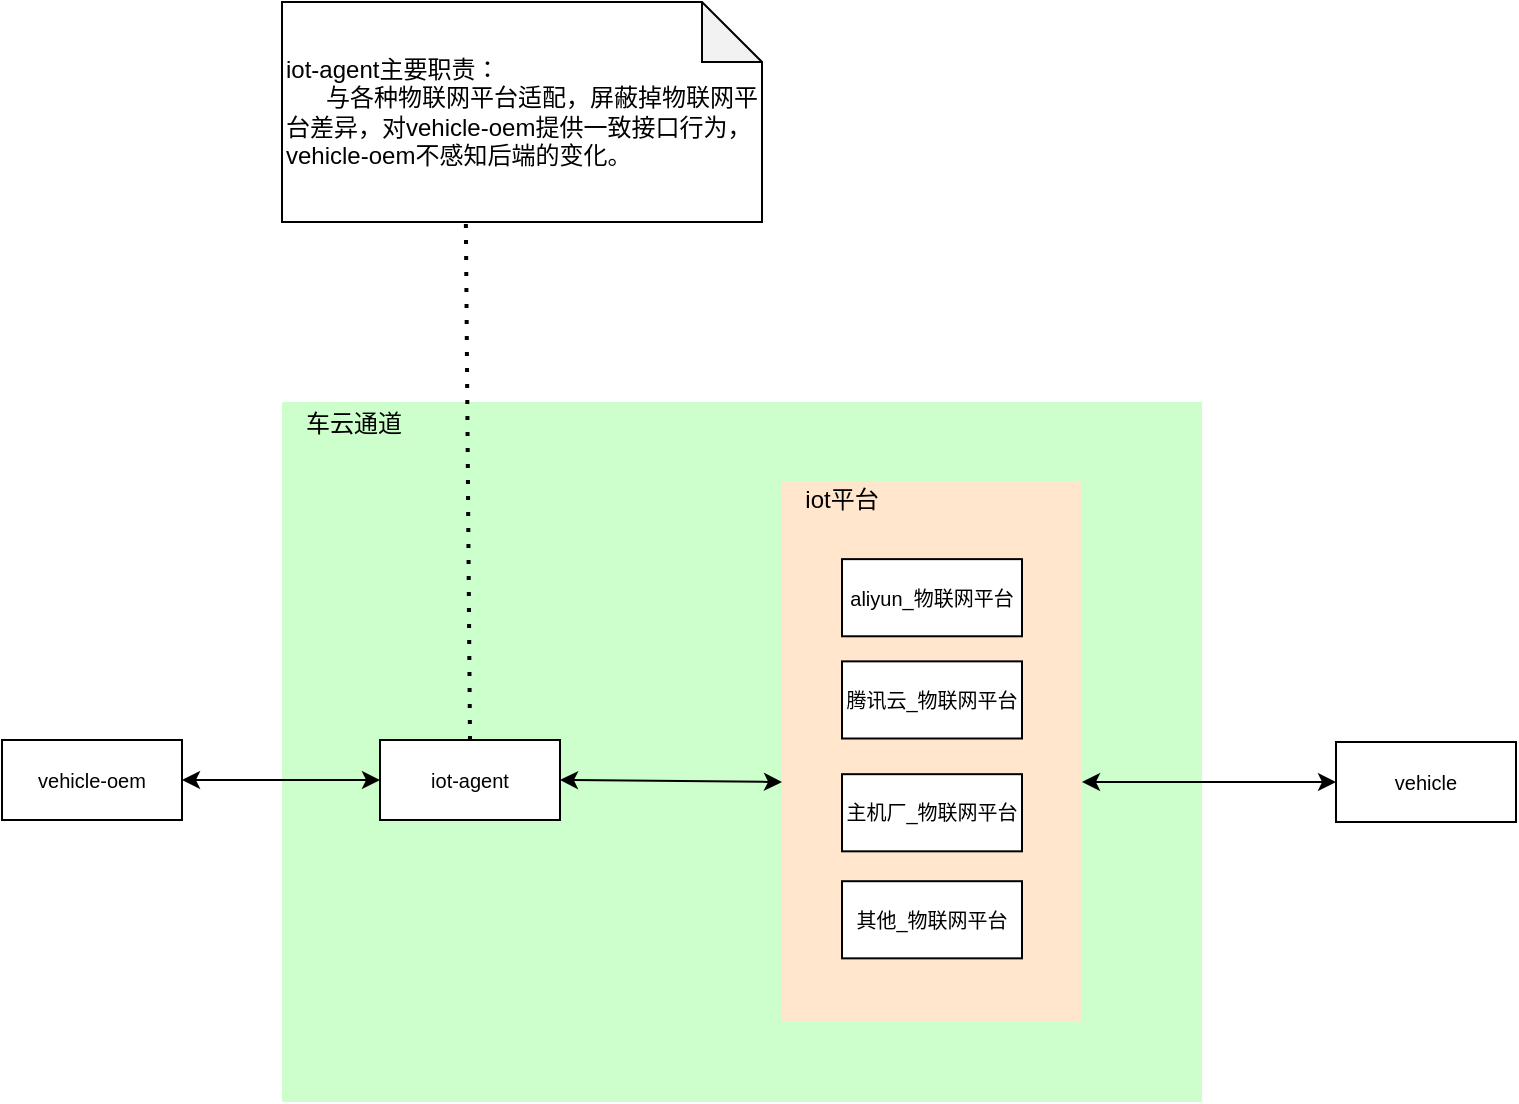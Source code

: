 <mxfile version="25.0.1">
  <diagram name="第 1 页" id="gQdqMTooWAIrieCzeDNg">
    <mxGraphModel dx="1430" dy="823" grid="1" gridSize="10" guides="1" tooltips="1" connect="1" arrows="1" fold="1" page="1" pageScale="1" pageWidth="827" pageHeight="1169" background="#ffffff" math="0" shadow="0">
      <root>
        <mxCell id="0" />
        <mxCell id="1" parent="0" />
        <mxCell id="v0FakbR5b57ZIDLpyObX-19" value="" style="group;fillColor=#CCFFCC;" vertex="1" connectable="0" parent="1">
          <mxGeometry x="490" y="310" width="460" height="350" as="geometry" />
        </mxCell>
        <mxCell id="v0FakbR5b57ZIDLpyObX-17" value="车云通道" style="rounded=0;whiteSpace=wrap;html=1;strokeColor=none;gradientColor=none;fillColor=none;" vertex="1" parent="v0FakbR5b57ZIDLpyObX-19">
          <mxGeometry width="72.157" height="22.34" as="geometry" />
        </mxCell>
        <mxCell id="v0FakbR5b57ZIDLpyObX-10" value="" style="group;fillColor=#ffe6cc;strokeColor=none;labelBackgroundColor=#ABAEFF;" vertex="1" connectable="0" parent="1">
          <mxGeometry x="740" y="350" width="150" height="270" as="geometry" />
        </mxCell>
        <mxCell id="v0FakbR5b57ZIDLpyObX-9" value="iot平台" style="rounded=0;whiteSpace=wrap;html=1;strokeColor=none;fillColor=none;" vertex="1" parent="v0FakbR5b57ZIDLpyObX-10">
          <mxGeometry width="60" height="18.621" as="geometry" />
        </mxCell>
        <mxCell id="v0FakbR5b57ZIDLpyObX-5" value="&lt;span style=&quot;font-size: 10px;&quot;&gt;腾讯云_物联网平台&lt;/span&gt;" style="rounded=0;whiteSpace=wrap;html=1;" vertex="1" parent="v0FakbR5b57ZIDLpyObX-10">
          <mxGeometry x="30" y="89.679" width="90" height="38.571" as="geometry" />
        </mxCell>
        <mxCell id="v0FakbR5b57ZIDLpyObX-4" value="&lt;span style=&quot;font-size: 10px;&quot;&gt;aliyun_物联网平台&lt;/span&gt;" style="rounded=0;whiteSpace=wrap;html=1;" vertex="1" parent="v0FakbR5b57ZIDLpyObX-10">
          <mxGeometry x="30" y="38.571" width="90" height="38.571" as="geometry" />
        </mxCell>
        <mxCell id="v0FakbR5b57ZIDLpyObX-6" value="&lt;span style=&quot;font-size: 10px;&quot;&gt;主机厂_物联网平台&lt;/span&gt;" style="rounded=0;whiteSpace=wrap;html=1;" vertex="1" parent="v0FakbR5b57ZIDLpyObX-10">
          <mxGeometry x="30" y="146.089" width="90" height="38.571" as="geometry" />
        </mxCell>
        <mxCell id="v0FakbR5b57ZIDLpyObX-13" value="&lt;span style=&quot;font-size: 10px;&quot;&gt;其他_物联网平台&lt;/span&gt;" style="rounded=0;whiteSpace=wrap;html=1;" vertex="1" parent="v0FakbR5b57ZIDLpyObX-10">
          <mxGeometry x="30" y="199.607" width="90" height="38.571" as="geometry" />
        </mxCell>
        <mxCell id="Cvw1Gns9jHeJLgj6o-cQ-8" value="" style="endArrow=classic;html=1;rounded=0;entryX=0;entryY=0.5;entryDx=0;entryDy=0;startArrow=classic;startFill=1;" parent="1" edge="1" target="v0FakbR5b57ZIDLpyObX-3">
          <mxGeometry width="50" height="50" relative="1" as="geometry">
            <mxPoint x="890" y="500" as="sourcePoint" />
            <mxPoint x="1076" y="230" as="targetPoint" />
          </mxGeometry>
        </mxCell>
        <mxCell id="Px-JgNq_MLMvzBA94B2m-1" value="&lt;font style=&quot;font-size: 10px;&quot;&gt;vehicle-oem&lt;/font&gt;" style="rounded=0;whiteSpace=wrap;html=1;" parent="1" vertex="1">
          <mxGeometry x="350" y="479" width="90" height="40" as="geometry" />
        </mxCell>
        <mxCell id="v0FakbR5b57ZIDLpyObX-1" value="&lt;span style=&quot;font-size: 10px;&quot;&gt;iot-agent&lt;/span&gt;" style="rounded=0;whiteSpace=wrap;html=1;" vertex="1" parent="1">
          <mxGeometry x="539" y="479" width="90" height="40" as="geometry" />
        </mxCell>
        <mxCell id="v0FakbR5b57ZIDLpyObX-3" value="&lt;span style=&quot;font-size: 10px;&quot;&gt;vehicle&lt;/span&gt;" style="rounded=0;whiteSpace=wrap;html=1;" vertex="1" parent="1">
          <mxGeometry x="1017" y="480" width="90" height="40" as="geometry" />
        </mxCell>
        <mxCell id="v0FakbR5b57ZIDLpyObX-11" value="" style="endArrow=classic;html=1;rounded=0;startArrow=classic;startFill=1;exitX=1;exitY=0.5;exitDx=0;exitDy=0;" edge="1" parent="1" source="v0FakbR5b57ZIDLpyObX-1">
          <mxGeometry width="50" height="50" relative="1" as="geometry">
            <mxPoint x="690" y="650" as="sourcePoint" />
            <mxPoint x="740" y="500" as="targetPoint" />
          </mxGeometry>
        </mxCell>
        <mxCell id="v0FakbR5b57ZIDLpyObX-12" value="" style="endArrow=classic;html=1;rounded=0;startArrow=classic;startFill=1;exitX=1;exitY=0.5;exitDx=0;exitDy=0;" edge="1" parent="1" source="Px-JgNq_MLMvzBA94B2m-1" target="v0FakbR5b57ZIDLpyObX-1">
          <mxGeometry width="50" height="50" relative="1" as="geometry">
            <mxPoint x="473" y="498.66" as="sourcePoint" />
            <mxPoint x="533" y="498.66" as="targetPoint" />
          </mxGeometry>
        </mxCell>
        <mxCell id="v0FakbR5b57ZIDLpyObX-14" value="iot-agent主要职责：&lt;div&gt;&amp;nbsp; &amp;nbsp; &amp;nbsp; 与各种物联网平台适配，屏蔽掉物联网平台差异，对vehicle-oem提供一致接口行为，vehicle-oem不感知后端的变化。&lt;/div&gt;" style="shape=note;whiteSpace=wrap;html=1;backgroundOutline=1;darkOpacity=0.05;align=left;" vertex="1" parent="1">
          <mxGeometry x="490" y="110" width="240" height="110" as="geometry" />
        </mxCell>
        <mxCell id="v0FakbR5b57ZIDLpyObX-15" value="" style="endArrow=none;dashed=1;html=1;dashPattern=1 3;strokeWidth=2;rounded=0;entryX=0.383;entryY=0.985;entryDx=0;entryDy=0;entryPerimeter=0;exitX=0.5;exitY=0;exitDx=0;exitDy=0;" edge="1" parent="1" source="v0FakbR5b57ZIDLpyObX-1" target="v0FakbR5b57ZIDLpyObX-14">
          <mxGeometry width="50" height="50" relative="1" as="geometry">
            <mxPoint x="970" y="340" as="sourcePoint" />
            <mxPoint x="1020" y="290" as="targetPoint" />
          </mxGeometry>
        </mxCell>
      </root>
    </mxGraphModel>
  </diagram>
</mxfile>
